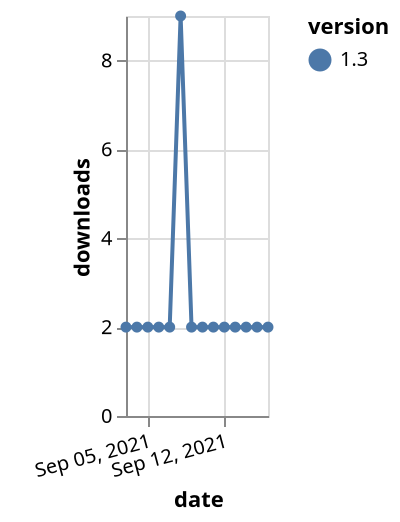 {"$schema": "https://vega.github.io/schema/vega-lite/v5.json", "description": "A simple bar chart with embedded data.", "data": {"values": [{"date": "2021-09-03", "total": 4858, "delta": 2, "version": "1.3"}, {"date": "2021-09-04", "total": 4860, "delta": 2, "version": "1.3"}, {"date": "2021-09-05", "total": 4862, "delta": 2, "version": "1.3"}, {"date": "2021-09-06", "total": 4864, "delta": 2, "version": "1.3"}, {"date": "2021-09-07", "total": 4866, "delta": 2, "version": "1.3"}, {"date": "2021-09-08", "total": 4875, "delta": 9, "version": "1.3"}, {"date": "2021-09-09", "total": 4877, "delta": 2, "version": "1.3"}, {"date": "2021-09-10", "total": 4879, "delta": 2, "version": "1.3"}, {"date": "2021-09-11", "total": 4881, "delta": 2, "version": "1.3"}, {"date": "2021-09-12", "total": 4883, "delta": 2, "version": "1.3"}, {"date": "2021-09-13", "total": 4885, "delta": 2, "version": "1.3"}, {"date": "2021-09-14", "total": 4887, "delta": 2, "version": "1.3"}, {"date": "2021-09-15", "total": 4889, "delta": 2, "version": "1.3"}, {"date": "2021-09-16", "total": 4891, "delta": 2, "version": "1.3"}]}, "width": "container", "mark": {"type": "line", "point": {"filled": true}}, "encoding": {"x": {"field": "date", "type": "temporal", "timeUnit": "yearmonthdate", "title": "date", "axis": {"labelAngle": -15}}, "y": {"field": "delta", "type": "quantitative", "title": "downloads"}, "color": {"field": "version", "type": "nominal"}, "tooltip": {"field": "delta"}}}